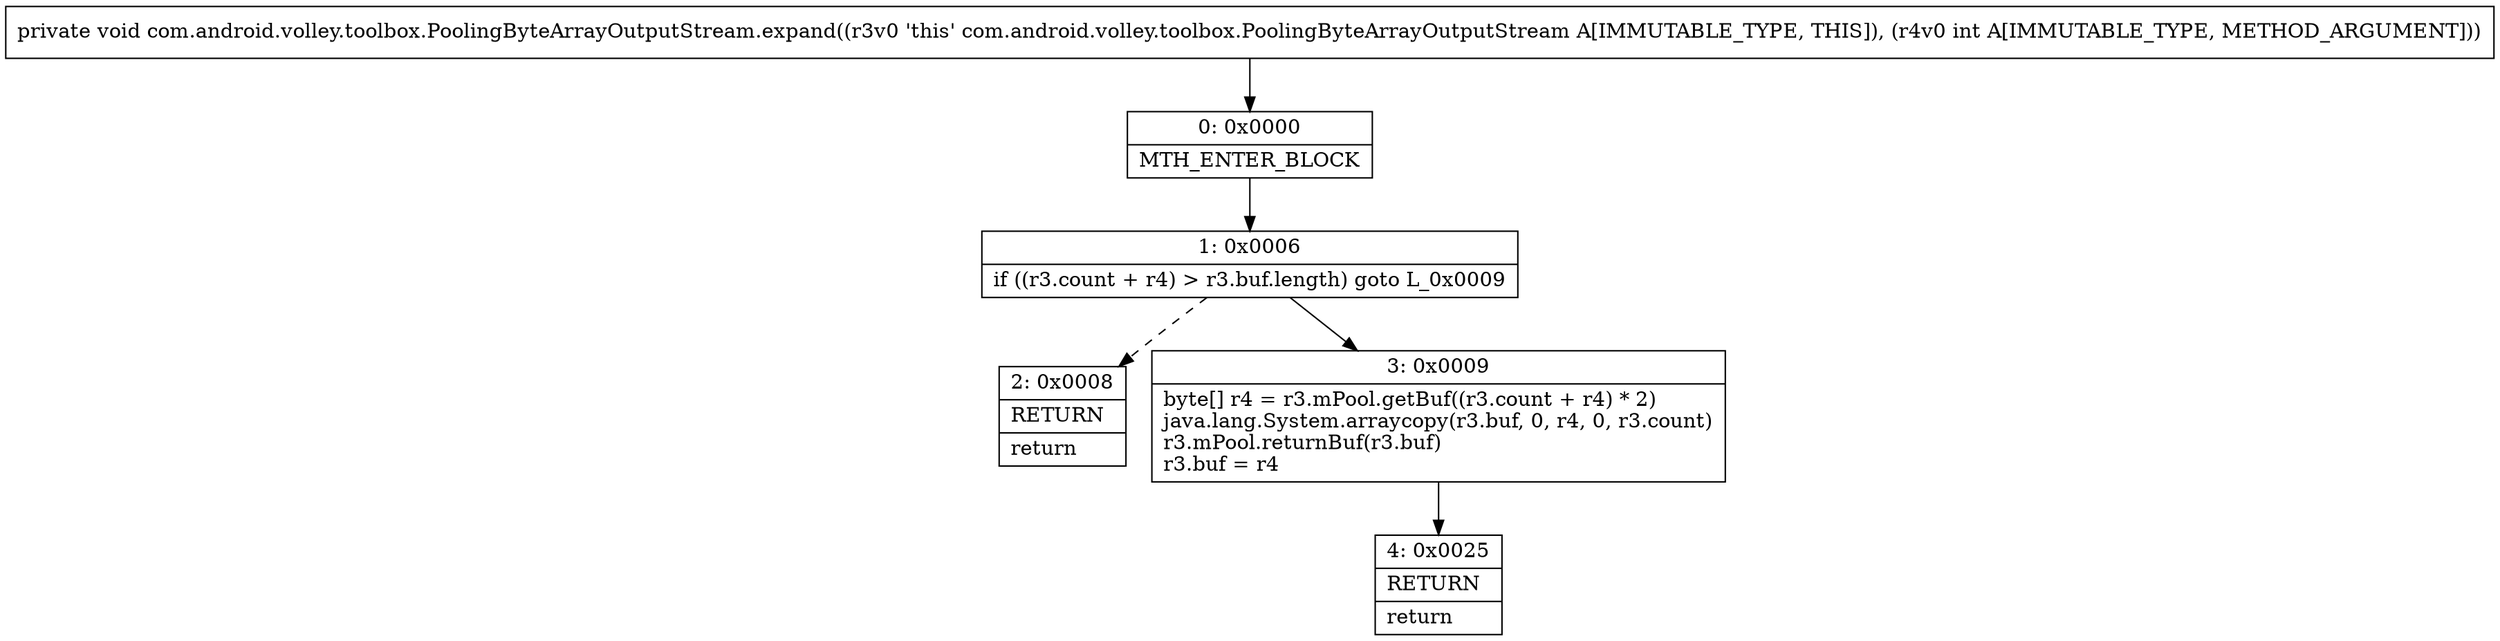 digraph "CFG forcom.android.volley.toolbox.PoolingByteArrayOutputStream.expand(I)V" {
Node_0 [shape=record,label="{0\:\ 0x0000|MTH_ENTER_BLOCK\l}"];
Node_1 [shape=record,label="{1\:\ 0x0006|if ((r3.count + r4) \> r3.buf.length) goto L_0x0009\l}"];
Node_2 [shape=record,label="{2\:\ 0x0008|RETURN\l|return\l}"];
Node_3 [shape=record,label="{3\:\ 0x0009|byte[] r4 = r3.mPool.getBuf((r3.count + r4) * 2)\ljava.lang.System.arraycopy(r3.buf, 0, r4, 0, r3.count)\lr3.mPool.returnBuf(r3.buf)\lr3.buf = r4\l}"];
Node_4 [shape=record,label="{4\:\ 0x0025|RETURN\l|return\l}"];
MethodNode[shape=record,label="{private void com.android.volley.toolbox.PoolingByteArrayOutputStream.expand((r3v0 'this' com.android.volley.toolbox.PoolingByteArrayOutputStream A[IMMUTABLE_TYPE, THIS]), (r4v0 int A[IMMUTABLE_TYPE, METHOD_ARGUMENT])) }"];
MethodNode -> Node_0;
Node_0 -> Node_1;
Node_1 -> Node_2[style=dashed];
Node_1 -> Node_3;
Node_3 -> Node_4;
}

